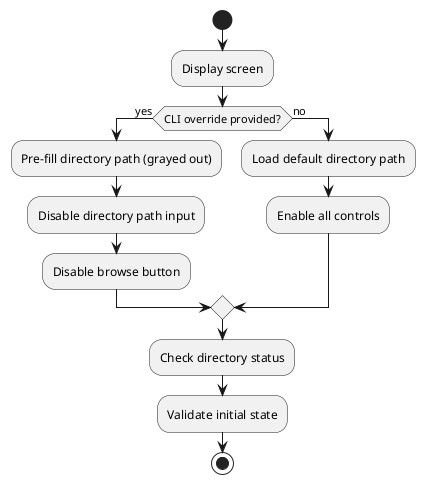 @startuml
start
:Display screen;
if (CLI override provided?) then (yes)
  :Pre-fill directory path (grayed out);
  :Disable directory path input;
  :Disable browse button;
else (no)
  :Load default directory path;
  :Enable all controls;
endif
:Check directory status;
:Validate initial state;
stop
@enduml